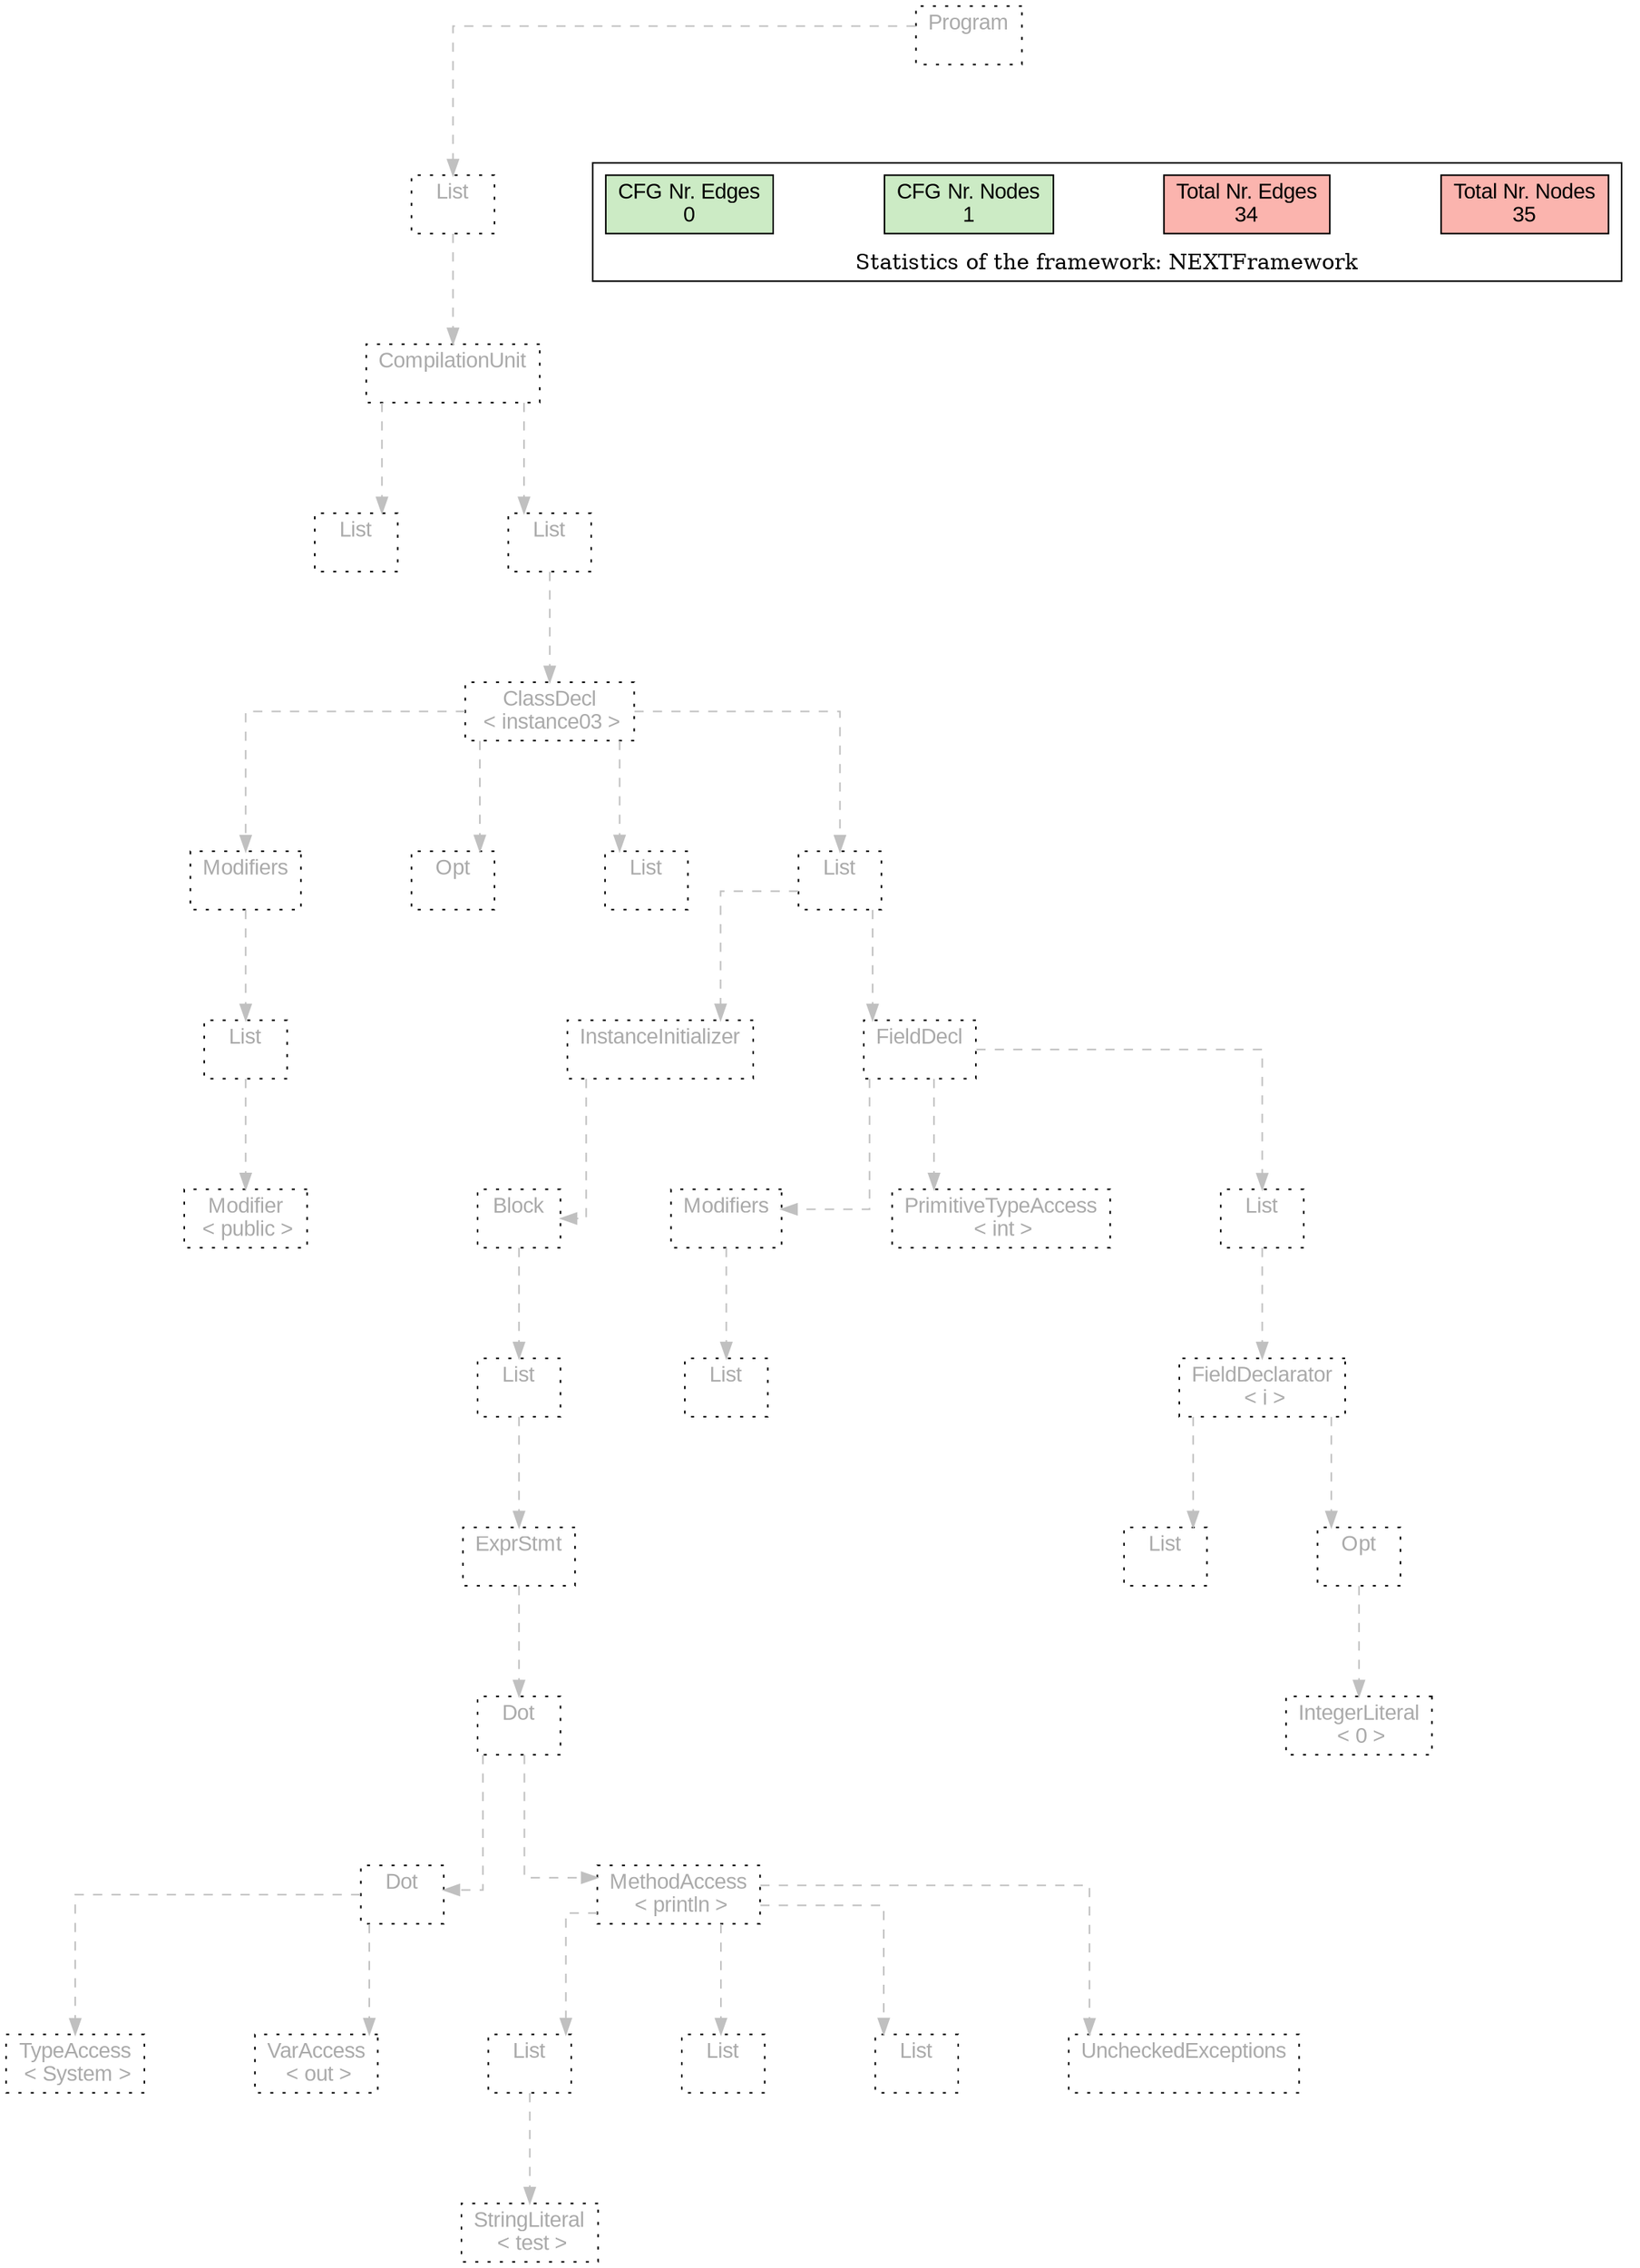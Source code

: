 digraph G {
graph [splines=ortho, nodesep="1", ranksep="1"]
node [shape=rect, fontname=Arial];
{ rank = same; "Program[0]"}
{ rank = same; "List[1]"}
{ rank = same; "CompilationUnit[2]"}
{ rank = same; "List[3]"; "List[4]"}
{ rank = same; "ClassDecl[5]"}
{ rank = same; "Modifiers[6]"; "Opt[9]"; "List[10]"; "List[11]"}
{ rank = same; "List[7]"; "InstanceInitializer[12]"; "FieldDecl[26]"}
{ rank = same; "Modifier[8]"; "Block[13]"; "Modifiers[27]"; "PrimitiveTypeAccess[29]"; "List[30]"}
{ rank = same; "List[14]"; "List[28]"; "FieldDeclarator[31]"}
{ rank = same; "ExprStmt[15]"; "List[32]"; "Opt[33]"}
{ rank = same; "Dot[16]"; "IntegerLiteral[34]"}
{ rank = same; "Dot[17]"; "MethodAccess[20]"}
{ rank = same; "TypeAccess[18]"; "VarAccess[19]"; "List[22]"; "List[24]"; "List[25]"; "UncheckedExceptions[21]"}
{ rank = same; "StringLiteral[23]"}
"Program[0]" [label="Program\n ", style= dotted   fillcolor="#eeeeee" fontcolor="#aaaaaa"  ]
"List[1]" [label="List\n ", style= dotted   fillcolor="#eeeeee" fontcolor="#aaaaaa"  ]
"CompilationUnit[2]" [label="CompilationUnit\n ", style= dotted   fillcolor="#eeeeee" fontcolor="#aaaaaa"  ]
"List[3]" [label="List\n ", style= dotted   fillcolor="#eeeeee" fontcolor="#aaaaaa"  ]
"List[4]" [label="List\n ", style= dotted   fillcolor="#eeeeee" fontcolor="#aaaaaa"  ]
"ClassDecl[5]" [label="ClassDecl\n < instance03 >", style= dotted   fillcolor="#eeeeee" fontcolor="#aaaaaa"  ]
"Modifiers[6]" [label="Modifiers\n ", style= dotted   fillcolor="#eeeeee" fontcolor="#aaaaaa"  ]
"List[7]" [label="List\n ", style= dotted   fillcolor="#eeeeee" fontcolor="#aaaaaa"  ]
"Modifier[8]" [label="Modifier\n < public >", style= dotted   fillcolor="#eeeeee" fontcolor="#aaaaaa"  ]
"Opt[9]" [label="Opt\n ", style= dotted   fillcolor="#eeeeee" fontcolor="#aaaaaa"  ]
"List[10]" [label="List\n ", style= dotted   fillcolor="#eeeeee" fontcolor="#aaaaaa"  ]
"List[11]" [label="List\n ", style= dotted   fillcolor="#eeeeee" fontcolor="#aaaaaa"  ]
"InstanceInitializer[12]" [label="InstanceInitializer\n ", style= dotted   fillcolor="#eeeeee" fontcolor="#aaaaaa"  ]
"Block[13]" [label="Block\n ", style= dotted   fillcolor="#eeeeee" fontcolor="#aaaaaa"  ]
"List[14]" [label="List\n ", style= dotted   fillcolor="#eeeeee" fontcolor="#aaaaaa"  ]
"ExprStmt[15]" [label="ExprStmt\n ", style= dotted   fillcolor="#eeeeee" fontcolor="#aaaaaa"  ]
"Dot[16]" [label="Dot\n ", style= dotted   fillcolor="#eeeeee" fontcolor="#aaaaaa"  ]
"Dot[17]" [label="Dot\n ", style= dotted   fillcolor="#eeeeee" fontcolor="#aaaaaa"  ]
"TypeAccess[18]" [label="TypeAccess\n < System >", style= dotted   fillcolor="#eeeeee" fontcolor="#aaaaaa"  ]
"VarAccess[19]" [label="VarAccess\n < out >", style= dotted   fillcolor="#eeeeee" fontcolor="#aaaaaa"  ]
"MethodAccess[20]" [label="MethodAccess\n < println >", style= dotted   fillcolor="#eeeeee" fontcolor="#aaaaaa"  ]
"List[22]" [label="List\n ", style= dotted   fillcolor="#eeeeee" fontcolor="#aaaaaa"  ]
"StringLiteral[23]" [label="StringLiteral\n < test >", style= dotted   fillcolor="#eeeeee" fontcolor="#aaaaaa"  ]
"List[24]" [label="List\n ", style= dotted   fillcolor="#eeeeee" fontcolor="#aaaaaa"  ]
"List[25]" [label="List\n ", style= dotted   fillcolor="#eeeeee" fontcolor="#aaaaaa"  ]
"UncheckedExceptions[21]" [label="UncheckedExceptions\n ", style= dotted   fillcolor="#eeeeee" fontcolor="#aaaaaa"  ]
"FieldDecl[26]" [label="FieldDecl\n ", style= dotted   fillcolor="#eeeeee" fontcolor="#aaaaaa"  ]
"Modifiers[27]" [label="Modifiers\n ", style= dotted   fillcolor="#eeeeee" fontcolor="#aaaaaa"  ]
"List[28]" [label="List\n ", style= dotted   fillcolor="#eeeeee" fontcolor="#aaaaaa"  ]
"PrimitiveTypeAccess[29]" [label="PrimitiveTypeAccess\n < int >", style= dotted   fillcolor="#eeeeee" fontcolor="#aaaaaa"  ]
"List[30]" [label="List\n ", style= dotted   fillcolor="#eeeeee" fontcolor="#aaaaaa"  ]
"FieldDeclarator[31]" [label="FieldDeclarator\n < i >", style= dotted   fillcolor="#eeeeee" fontcolor="#aaaaaa"  ]
"List[32]" [label="List\n ", style= dotted   fillcolor="#eeeeee" fontcolor="#aaaaaa"  ]
"Opt[33]" [label="Opt\n ", style= dotted   fillcolor="#eeeeee" fontcolor="#aaaaaa"  ]
"IntegerLiteral[34]" [label="IntegerLiteral\n < 0 >", style= dotted   fillcolor="#eeeeee" fontcolor="#aaaaaa"  ]
"CompilationUnit[2]" -> "List[3]" [style=dashed, color=gray]
"List[7]" -> "Modifier[8]" [style=dashed, color=gray]
"Modifiers[6]" -> "List[7]" [style=dashed, color=gray]
"ClassDecl[5]" -> "Modifiers[6]" [style=dashed, color=gray]
"ClassDecl[5]" -> "Opt[9]" [style=dashed, color=gray]
"ClassDecl[5]" -> "List[10]" [style=dashed, color=gray]
"Dot[17]" -> "TypeAccess[18]" [style=dashed, color=gray]
"Dot[17]" -> "VarAccess[19]" [style=dashed, color=gray]
"Dot[16]" -> "Dot[17]" [style=dashed, color=gray]
"List[22]" -> "StringLiteral[23]" [style=dashed, color=gray]
"MethodAccess[20]" -> "List[22]" [style=dashed, color=gray]
"MethodAccess[20]" -> "List[24]" [style=dashed, color=gray]
"MethodAccess[20]" -> "List[25]" [style=dashed, color=gray]
"MethodAccess[20]" -> "UncheckedExceptions[21]" [style=dashed, color=gray]
"Dot[16]" -> "MethodAccess[20]" [style=dashed, color=gray]
"ExprStmt[15]" -> "Dot[16]" [style=dashed, color=gray]
"List[14]" -> "ExprStmt[15]" [style=dashed, color=gray]
"Block[13]" -> "List[14]" [style=dashed, color=gray]
"InstanceInitializer[12]" -> "Block[13]" [style=dashed, color=gray]
"List[11]" -> "InstanceInitializer[12]" [style=dashed, color=gray]
"Modifiers[27]" -> "List[28]" [style=dashed, color=gray]
"FieldDecl[26]" -> "Modifiers[27]" [style=dashed, color=gray]
"FieldDecl[26]" -> "PrimitiveTypeAccess[29]" [style=dashed, color=gray]
"FieldDeclarator[31]" -> "List[32]" [style=dashed, color=gray]
"Opt[33]" -> "IntegerLiteral[34]" [style=dashed, color=gray]
"FieldDeclarator[31]" -> "Opt[33]" [style=dashed, color=gray]
"List[30]" -> "FieldDeclarator[31]" [style=dashed, color=gray]
"FieldDecl[26]" -> "List[30]" [style=dashed, color=gray]
"List[11]" -> "FieldDecl[26]" [style=dashed, color=gray]
"ClassDecl[5]" -> "List[11]" [style=dashed, color=gray]
"List[4]" -> "ClassDecl[5]" [style=dashed, color=gray]
"CompilationUnit[2]" -> "List[4]" [style=dashed, color=gray]
"List[1]" -> "CompilationUnit[2]" [style=dashed, color=gray]
"Program[0]" -> "List[1]" [style=dashed, color=gray]
"List[3]" -> "List[4]" [style=invis]
"Modifiers[6]" -> "Opt[9]" -> "List[10]" -> "List[11]" [style=invis]
"InstanceInitializer[12]" -> "FieldDecl[26]" [style=invis]
"Dot[17]" -> "MethodAccess[20]" [style=invis]
"TypeAccess[18]" -> "VarAccess[19]" [style=invis]
"Modifiers[27]" -> "PrimitiveTypeAccess[29]" -> "List[30]" [style=invis]
"List[32]" -> "Opt[33]" [style=invis]

subgraph cluster_legend {
{node [style=filled, fillcolor=1, colorscheme="pastel13"]
Nodes [label="Total Nr. Nodes
35", fillcolor=1]
Edges [label="Total Nr. Edges
34", fillcolor=1]
NodesCFG [label="CFG Nr. Nodes
1", fillcolor=3]
EdgesCFG [label="CFG Nr. Edges
0", fillcolor=3]
Nodes-> "Program[0]" -> NodesCFG  [style="invis"]
Edges -> "Program[0]" ->EdgesCFG [style="invis"]}
label = "Statistics of the framework: NEXTFramework"
style="solid"
ranksep=0.05
nodesep=0.01
labelloc = b
len=2
}}